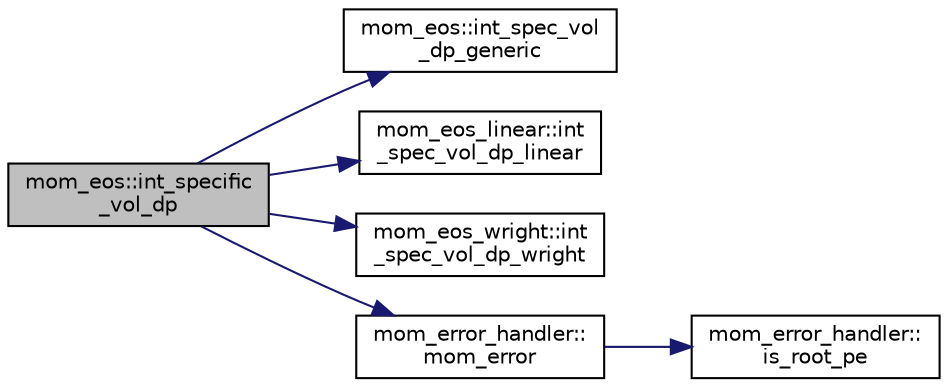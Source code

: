 digraph "mom_eos::int_specific_vol_dp"
{
 // INTERACTIVE_SVG=YES
  edge [fontname="Helvetica",fontsize="10",labelfontname="Helvetica",labelfontsize="10"];
  node [fontname="Helvetica",fontsize="10",shape=record];
  rankdir="LR";
  Node177 [label="mom_eos::int_specific\l_vol_dp",height=0.2,width=0.4,color="black", fillcolor="grey75", style="filled", fontcolor="black"];
  Node177 -> Node178 [color="midnightblue",fontsize="10",style="solid",fontname="Helvetica"];
  Node178 [label="mom_eos::int_spec_vol\l_dp_generic",height=0.2,width=0.4,color="black", fillcolor="white", style="filled",URL="$namespacemom__eos.html#ad2e95a70c19e0b162785fb213d63ed52"];
  Node177 -> Node179 [color="midnightblue",fontsize="10",style="solid",fontname="Helvetica"];
  Node179 [label="mom_eos_linear::int\l_spec_vol_dp_linear",height=0.2,width=0.4,color="black", fillcolor="white", style="filled",URL="$namespacemom__eos__linear.html#ab1bb6ff722de713745ddf80a834a82b7",tooltip="This subroutine calculates analytical and nearly-analytical integrals in pressure across layers of ge..."];
  Node177 -> Node180 [color="midnightblue",fontsize="10",style="solid",fontname="Helvetica"];
  Node180 [label="mom_eos_wright::int\l_spec_vol_dp_wright",height=0.2,width=0.4,color="black", fillcolor="white", style="filled",URL="$namespacemom__eos__wright.html#aeebb566af08f2b00a35d391395e62750",tooltip="This subroutine calculates analytical and nearly-analytical integrals in pressure across layers of ge..."];
  Node177 -> Node181 [color="midnightblue",fontsize="10",style="solid",fontname="Helvetica"];
  Node181 [label="mom_error_handler::\lmom_error",height=0.2,width=0.4,color="black", fillcolor="white", style="filled",URL="$namespacemom__error__handler.html#a460cfb79a06c29fc249952c2a3710d67"];
  Node181 -> Node182 [color="midnightblue",fontsize="10",style="solid",fontname="Helvetica"];
  Node182 [label="mom_error_handler::\lis_root_pe",height=0.2,width=0.4,color="black", fillcolor="white", style="filled",URL="$namespacemom__error__handler.html#ad5f00a53059c72fe2332d1436c80ca71"];
}
